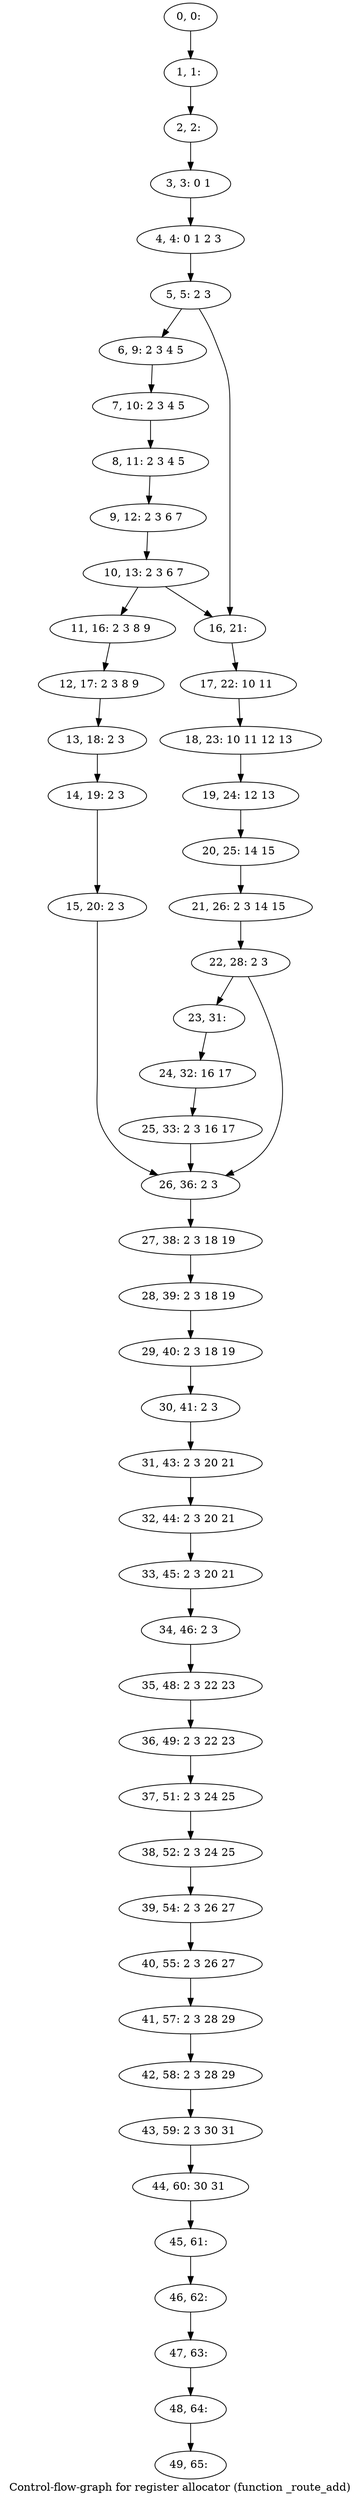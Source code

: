 digraph G {
graph [label="Control-flow-graph for register allocator (function _route_add)"]
0[label="0, 0: "];
1[label="1, 1: "];
2[label="2, 2: "];
3[label="3, 3: 0 1 "];
4[label="4, 4: 0 1 2 3 "];
5[label="5, 5: 2 3 "];
6[label="6, 9: 2 3 4 5 "];
7[label="7, 10: 2 3 4 5 "];
8[label="8, 11: 2 3 4 5 "];
9[label="9, 12: 2 3 6 7 "];
10[label="10, 13: 2 3 6 7 "];
11[label="11, 16: 2 3 8 9 "];
12[label="12, 17: 2 3 8 9 "];
13[label="13, 18: 2 3 "];
14[label="14, 19: 2 3 "];
15[label="15, 20: 2 3 "];
16[label="16, 21: "];
17[label="17, 22: 10 11 "];
18[label="18, 23: 10 11 12 13 "];
19[label="19, 24: 12 13 "];
20[label="20, 25: 14 15 "];
21[label="21, 26: 2 3 14 15 "];
22[label="22, 28: 2 3 "];
23[label="23, 31: "];
24[label="24, 32: 16 17 "];
25[label="25, 33: 2 3 16 17 "];
26[label="26, 36: 2 3 "];
27[label="27, 38: 2 3 18 19 "];
28[label="28, 39: 2 3 18 19 "];
29[label="29, 40: 2 3 18 19 "];
30[label="30, 41: 2 3 "];
31[label="31, 43: 2 3 20 21 "];
32[label="32, 44: 2 3 20 21 "];
33[label="33, 45: 2 3 20 21 "];
34[label="34, 46: 2 3 "];
35[label="35, 48: 2 3 22 23 "];
36[label="36, 49: 2 3 22 23 "];
37[label="37, 51: 2 3 24 25 "];
38[label="38, 52: 2 3 24 25 "];
39[label="39, 54: 2 3 26 27 "];
40[label="40, 55: 2 3 26 27 "];
41[label="41, 57: 2 3 28 29 "];
42[label="42, 58: 2 3 28 29 "];
43[label="43, 59: 2 3 30 31 "];
44[label="44, 60: 30 31 "];
45[label="45, 61: "];
46[label="46, 62: "];
47[label="47, 63: "];
48[label="48, 64: "];
49[label="49, 65: "];
0->1 ;
1->2 ;
2->3 ;
3->4 ;
4->5 ;
5->6 ;
5->16 ;
6->7 ;
7->8 ;
8->9 ;
9->10 ;
10->11 ;
10->16 ;
11->12 ;
12->13 ;
13->14 ;
14->15 ;
15->26 ;
16->17 ;
17->18 ;
18->19 ;
19->20 ;
20->21 ;
21->22 ;
22->23 ;
22->26 ;
23->24 ;
24->25 ;
25->26 ;
26->27 ;
27->28 ;
28->29 ;
29->30 ;
30->31 ;
31->32 ;
32->33 ;
33->34 ;
34->35 ;
35->36 ;
36->37 ;
37->38 ;
38->39 ;
39->40 ;
40->41 ;
41->42 ;
42->43 ;
43->44 ;
44->45 ;
45->46 ;
46->47 ;
47->48 ;
48->49 ;
}
